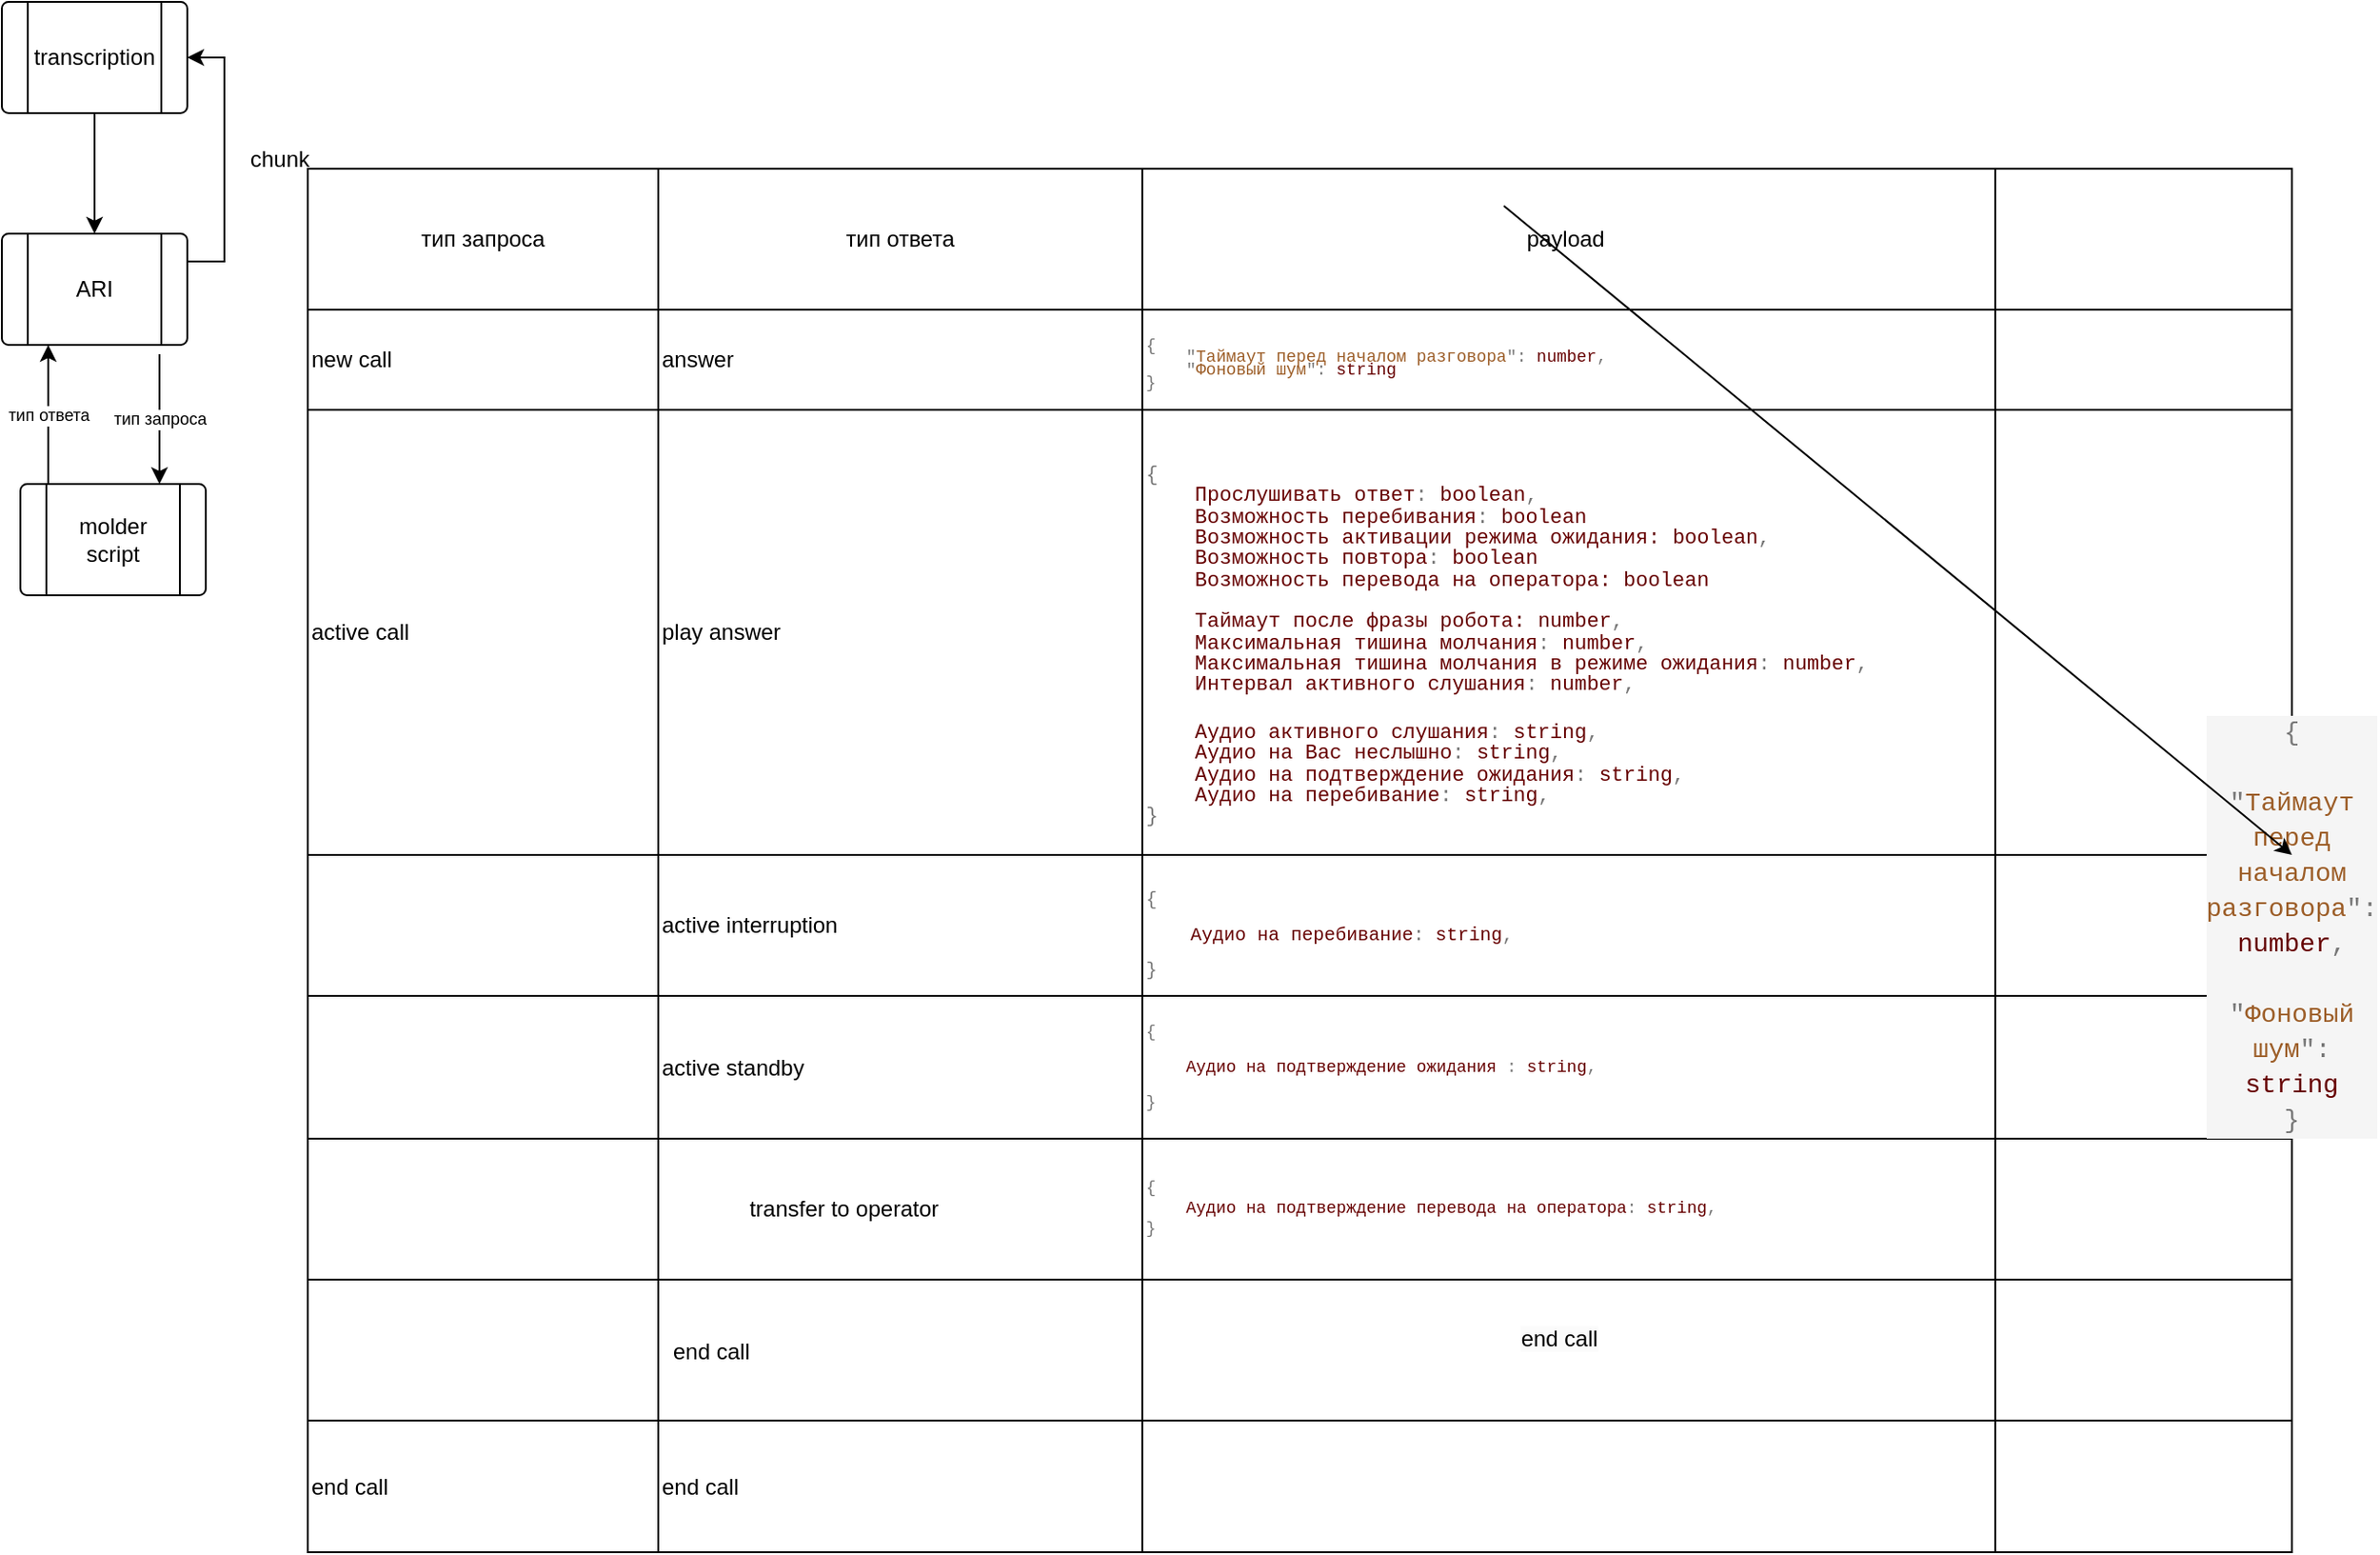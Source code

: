 <mxfile version="20.8.3" type="github">
  <diagram id="R2lEEEUBdFMjLlhIrx00" name="Page-1">
    <mxGraphModel dx="1500" dy="860" grid="1" gridSize="10" guides="1" tooltips="1" connect="1" arrows="1" fold="1" page="1" pageScale="1" pageWidth="850" pageHeight="1100" math="0" shadow="0" extFonts="Permanent Marker^https://fonts.googleapis.com/css?family=Permanent+Marker">
      <root>
        <object label="" id="0">
          <mxCell />
        </object>
        <mxCell id="1" parent="0" />
        <mxCell id="zZJDBr4B8ybU85FiS5dK-38" value="" style="group" vertex="1" connectable="0" parent="1">
          <mxGeometry x="50" y="320" width="100" height="60" as="geometry" />
        </mxCell>
        <mxCell id="zZJDBr4B8ybU85FiS5dK-36" value="" style="verticalLabelPosition=bottom;verticalAlign=top;html=1;shape=process;whiteSpace=wrap;rounded=1;size=0.14;arcSize=6;" vertex="1" parent="zZJDBr4B8ybU85FiS5dK-38">
          <mxGeometry width="100" height="60" as="geometry" />
        </mxCell>
        <mxCell id="zZJDBr4B8ybU85FiS5dK-37" value="molder&lt;br&gt;script" style="text;html=1;strokeColor=none;fillColor=none;align=center;verticalAlign=middle;whiteSpace=wrap;rounded=0;" vertex="1" parent="zZJDBr4B8ybU85FiS5dK-38">
          <mxGeometry x="20" y="15" width="60" height="30" as="geometry" />
        </mxCell>
        <mxCell id="zZJDBr4B8ybU85FiS5dK-39" value="" style="group" vertex="1" connectable="0" parent="1">
          <mxGeometry x="40" y="170" width="100" height="60" as="geometry" />
        </mxCell>
        <mxCell id="zZJDBr4B8ybU85FiS5dK-34" value="" style="verticalLabelPosition=bottom;verticalAlign=top;html=1;shape=process;whiteSpace=wrap;rounded=1;size=0.14;arcSize=6;" vertex="1" parent="zZJDBr4B8ybU85FiS5dK-39">
          <mxGeometry y="15" width="100" height="60" as="geometry" />
        </mxCell>
        <mxCell id="zZJDBr4B8ybU85FiS5dK-35" value="ARI" style="text;html=1;strokeColor=none;fillColor=none;align=center;verticalAlign=middle;whiteSpace=wrap;rounded=0;" vertex="1" parent="zZJDBr4B8ybU85FiS5dK-39">
          <mxGeometry x="20" y="30" width="60" height="30" as="geometry" />
        </mxCell>
        <mxCell id="zZJDBr4B8ybU85FiS5dK-40" value="" style="group" vertex="1" connectable="0" parent="1">
          <mxGeometry x="40" y="60" width="100" height="60" as="geometry" />
        </mxCell>
        <mxCell id="zZJDBr4B8ybU85FiS5dK-32" value="" style="verticalLabelPosition=bottom;verticalAlign=top;html=1;shape=process;whiteSpace=wrap;rounded=1;size=0.14;arcSize=6;" vertex="1" parent="zZJDBr4B8ybU85FiS5dK-40">
          <mxGeometry width="100" height="60" as="geometry" />
        </mxCell>
        <mxCell id="zZJDBr4B8ybU85FiS5dK-33" value="transcription" style="text;html=1;strokeColor=none;fillColor=none;align=center;verticalAlign=middle;whiteSpace=wrap;rounded=0;" vertex="1" parent="zZJDBr4B8ybU85FiS5dK-40">
          <mxGeometry x="20" y="15" width="60" height="30" as="geometry" />
        </mxCell>
        <mxCell id="zZJDBr4B8ybU85FiS5dK-45" value="" style="edgeStyle=orthogonalEdgeStyle;rounded=0;orthogonalLoop=1;jettySize=auto;html=1;entryX=1;entryY=0.5;entryDx=0;entryDy=0;" edge="1" parent="1" source="zZJDBr4B8ybU85FiS5dK-34" target="zZJDBr4B8ybU85FiS5dK-32">
          <mxGeometry relative="1" as="geometry">
            <Array as="points">
              <mxPoint x="160" y="200" />
              <mxPoint x="160" y="90" />
            </Array>
          </mxGeometry>
        </mxCell>
        <mxCell id="zZJDBr4B8ybU85FiS5dK-46" value="chunk" style="text;html=1;strokeColor=none;fillColor=none;align=center;verticalAlign=middle;whiteSpace=wrap;rounded=0;" vertex="1" parent="1">
          <mxGeometry x="160" y="130" width="60" height="30" as="geometry" />
        </mxCell>
        <mxCell id="zZJDBr4B8ybU85FiS5dK-48" style="edgeStyle=orthogonalEdgeStyle;rounded=0;orthogonalLoop=1;jettySize=auto;html=1;exitX=0.5;exitY=1;exitDx=0;exitDy=0;entryX=0.5;entryY=0;entryDx=0;entryDy=0;" edge="1" parent="1" source="zZJDBr4B8ybU85FiS5dK-32" target="zZJDBr4B8ybU85FiS5dK-34">
          <mxGeometry relative="1" as="geometry" />
        </mxCell>
        <mxCell id="zZJDBr4B8ybU85FiS5dK-64" value="" style="shape=table;startSize=0;container=1;collapsible=0;childLayout=tableLayout;" vertex="1" parent="1">
          <mxGeometry x="205" y="150" width="1070" height="746" as="geometry" />
        </mxCell>
        <mxCell id="zZJDBr4B8ybU85FiS5dK-65" value="" style="shape=tableRow;horizontal=0;startSize=0;swimlaneHead=0;swimlaneBody=0;top=0;left=0;bottom=0;right=0;collapsible=0;dropTarget=0;fillColor=none;points=[[0,0.5],[1,0.5]];portConstraint=eastwest;" vertex="1" parent="zZJDBr4B8ybU85FiS5dK-64">
          <mxGeometry width="1070" height="76" as="geometry" />
        </mxCell>
        <mxCell id="zZJDBr4B8ybU85FiS5dK-66" value="тип запроса" style="shape=partialRectangle;html=1;whiteSpace=wrap;connectable=0;overflow=hidden;fillColor=none;top=0;left=0;bottom=0;right=0;pointerEvents=1;" vertex="1" parent="zZJDBr4B8ybU85FiS5dK-65">
          <mxGeometry width="189" height="76" as="geometry">
            <mxRectangle width="189" height="76" as="alternateBounds" />
          </mxGeometry>
        </mxCell>
        <mxCell id="zZJDBr4B8ybU85FiS5dK-67" value="тип ответа" style="shape=partialRectangle;html=1;whiteSpace=wrap;connectable=0;overflow=hidden;fillColor=none;top=0;left=0;bottom=0;right=0;pointerEvents=1;" vertex="1" parent="zZJDBr4B8ybU85FiS5dK-65">
          <mxGeometry x="189" width="261" height="76" as="geometry">
            <mxRectangle width="261" height="76" as="alternateBounds" />
          </mxGeometry>
        </mxCell>
        <mxCell id="zZJDBr4B8ybU85FiS5dK-68" value="payload&amp;nbsp;" style="shape=partialRectangle;html=1;whiteSpace=wrap;connectable=0;overflow=hidden;fillColor=none;top=0;left=0;bottom=0;right=0;pointerEvents=1;" vertex="1" parent="zZJDBr4B8ybU85FiS5dK-65">
          <mxGeometry x="450" width="460" height="76" as="geometry">
            <mxRectangle width="460" height="76" as="alternateBounds" />
          </mxGeometry>
        </mxCell>
        <mxCell id="zZJDBr4B8ybU85FiS5dK-69" value="" style="shape=partialRectangle;html=1;whiteSpace=wrap;connectable=0;overflow=hidden;fillColor=none;top=0;left=0;bottom=0;right=0;pointerEvents=1;" vertex="1" parent="zZJDBr4B8ybU85FiS5dK-65">
          <mxGeometry x="910" width="160" height="76" as="geometry">
            <mxRectangle width="160" height="76" as="alternateBounds" />
          </mxGeometry>
        </mxCell>
        <mxCell id="zZJDBr4B8ybU85FiS5dK-70" value="" style="shape=tableRow;horizontal=0;startSize=0;swimlaneHead=0;swimlaneBody=0;top=0;left=0;bottom=0;right=0;collapsible=0;dropTarget=0;fillColor=none;points=[[0,0.5],[1,0.5]];portConstraint=eastwest;" vertex="1" parent="zZJDBr4B8ybU85FiS5dK-64">
          <mxGeometry y="76" width="1070" height="54" as="geometry" />
        </mxCell>
        <mxCell id="zZJDBr4B8ybU85FiS5dK-71" value="new call" style="shape=partialRectangle;html=1;whiteSpace=wrap;connectable=0;overflow=hidden;fillColor=none;top=0;left=0;bottom=0;right=0;pointerEvents=1;align=left;" vertex="1" parent="zZJDBr4B8ybU85FiS5dK-70">
          <mxGeometry width="189" height="54" as="geometry">
            <mxRectangle width="189" height="54" as="alternateBounds" />
          </mxGeometry>
        </mxCell>
        <mxCell id="zZJDBr4B8ybU85FiS5dK-72" value="answer" style="shape=partialRectangle;html=1;whiteSpace=wrap;connectable=0;overflow=hidden;fillColor=none;top=0;left=0;bottom=0;right=0;pointerEvents=1;align=left;" vertex="1" parent="zZJDBr4B8ybU85FiS5dK-70">
          <mxGeometry x="189" width="261" height="54" as="geometry">
            <mxRectangle width="261" height="54" as="alternateBounds" />
          </mxGeometry>
        </mxCell>
        <mxCell id="zZJDBr4B8ybU85FiS5dK-73" value="&lt;font style=&quot;font-size: 9px;&quot;&gt;&lt;br&gt;&lt;/font&gt;&lt;div style=&quot;border-color: var(--border-color); color: rgb(51, 51, 51); font-family: Consolas, &amp;quot;Courier New&amp;quot;, monospace; font-style: normal; font-variant-ligatures: normal; font-variant-caps: normal; font-weight: 400; letter-spacing: normal; orphans: 2; text-indent: 0px; text-transform: none; widows: 2; word-spacing: 0px; -webkit-text-stroke-width: 0px; text-decoration-thickness: initial; text-decoration-style: initial; text-decoration-color: initial; line-height: 6.6px; font-size: 9px;&quot;&gt;&lt;span style=&quot;border-color: var(--border-color); color: rgb(119, 119, 119);&quot;&gt;&lt;font style=&quot;font-size: 9px;&quot;&gt;{&lt;/font&gt;&lt;/span&gt;&lt;/div&gt;&lt;div style=&quot;border-color: var(--border-color); color: rgb(51, 51, 51); font-family: Consolas, &amp;quot;Courier New&amp;quot;, monospace; font-style: normal; font-variant-ligatures: normal; font-variant-caps: normal; font-weight: 400; letter-spacing: normal; orphans: 2; text-indent: 0px; text-transform: none; widows: 2; word-spacing: 0px; -webkit-text-stroke-width: 0px; text-decoration-thickness: initial; text-decoration-style: initial; text-decoration-color: initial; line-height: 6.6px; font-size: 9px;&quot;&gt;&lt;font style=&quot;font-size: 9px;&quot;&gt;&amp;nbsp; &amp;nbsp;&lt;span&gt;&amp;nbsp;&lt;/span&gt;&lt;span style=&quot;border-color: var(--border-color); color: rgb(119, 119, 119);&quot;&gt;&quot;&lt;/span&gt;&lt;span style=&quot;border-color: var(--border-color); color: rgb(156, 93, 39);&quot;&gt;Таймаут перед началом разговора&lt;/span&gt;&lt;span style=&quot;border-color: var(--border-color); color: rgb(119, 119, 119);&quot;&gt;&quot;&lt;/span&gt;&lt;span style=&quot;border-color: var(--border-color); color: rgb(119, 119, 119);&quot;&gt;:&lt;/span&gt;&lt;span&gt;&amp;nbsp;&lt;/span&gt;&lt;span style=&quot;border-color: var(--border-color); color: rgb(102, 0, 0);&quot;&gt;number&lt;/span&gt;&lt;span style=&quot;border-color: var(--border-color); color: rgb(119, 119, 119);&quot;&gt;,&lt;/span&gt;&lt;/font&gt;&lt;/div&gt;&lt;div style=&quot;border-color: var(--border-color); color: rgb(51, 51, 51); font-family: Consolas, &amp;quot;Courier New&amp;quot;, monospace; font-style: normal; font-variant-ligatures: normal; font-variant-caps: normal; font-weight: 400; letter-spacing: normal; orphans: 2; text-indent: 0px; text-transform: none; widows: 2; word-spacing: 0px; -webkit-text-stroke-width: 0px; text-decoration-thickness: initial; text-decoration-style: initial; text-decoration-color: initial; line-height: 6.6px; font-size: 9px;&quot;&gt;&lt;font style=&quot;font-size: 9px;&quot;&gt;&amp;nbsp; &amp;nbsp;&lt;span&gt;&amp;nbsp;&lt;/span&gt;&lt;span style=&quot;border-color: var(--border-color); color: rgb(119, 119, 119);&quot;&gt;&quot;&lt;/span&gt;&lt;span style=&quot;border-color: var(--border-color); color: rgb(156, 93, 39);&quot;&gt;Фоновый шум&lt;/span&gt;&lt;span style=&quot;border-color: var(--border-color); color: rgb(119, 119, 119);&quot;&gt;&quot;&lt;/span&gt;&lt;span style=&quot;border-color: var(--border-color); color: rgb(119, 119, 119);&quot;&gt;:&lt;/span&gt;&lt;span&gt;&amp;nbsp;&lt;/span&gt;&lt;span style=&quot;border-color: var(--border-color); color: rgb(102, 0, 0);&quot;&gt;string&lt;/span&gt;&lt;/font&gt;&lt;/div&gt;&lt;div style=&quot;border-color: var(--border-color); color: rgb(51, 51, 51); font-family: Consolas, &amp;quot;Courier New&amp;quot;, monospace; font-style: normal; font-variant-ligatures: normal; font-variant-caps: normal; font-weight: 400; letter-spacing: normal; orphans: 2; text-indent: 0px; text-transform: none; widows: 2; word-spacing: 0px; -webkit-text-stroke-width: 0px; text-decoration-thickness: initial; text-decoration-style: initial; text-decoration-color: initial; line-height: 6.6px; font-size: 9px;&quot;&gt;&lt;span style=&quot;border-color: var(--border-color); color: rgb(119, 119, 119);&quot;&gt;&lt;font style=&quot;font-size: 9px;&quot;&gt;}&lt;/font&gt;&lt;/span&gt;&lt;/div&gt;&lt;br&gt;" style="shape=partialRectangle;html=1;whiteSpace=wrap;connectable=0;overflow=hidden;fillColor=none;top=0;left=0;bottom=0;right=0;pointerEvents=1;align=left;" vertex="1" parent="zZJDBr4B8ybU85FiS5dK-70">
          <mxGeometry x="450" width="460" height="54" as="geometry">
            <mxRectangle width="460" height="54" as="alternateBounds" />
          </mxGeometry>
        </mxCell>
        <mxCell id="zZJDBr4B8ybU85FiS5dK-74" value="" style="shape=partialRectangle;html=1;whiteSpace=wrap;connectable=0;overflow=hidden;fillColor=none;top=0;left=0;bottom=0;right=0;pointerEvents=1;" vertex="1" parent="zZJDBr4B8ybU85FiS5dK-70">
          <mxGeometry x="910" width="160" height="54" as="geometry">
            <mxRectangle width="160" height="54" as="alternateBounds" />
          </mxGeometry>
        </mxCell>
        <mxCell id="zZJDBr4B8ybU85FiS5dK-75" value="" style="shape=tableRow;horizontal=0;startSize=0;swimlaneHead=0;swimlaneBody=0;top=0;left=0;bottom=0;right=0;collapsible=0;dropTarget=0;fillColor=none;points=[[0,0.5],[1,0.5]];portConstraint=eastwest;" vertex="1" parent="zZJDBr4B8ybU85FiS5dK-64">
          <mxGeometry y="130" width="1070" height="240" as="geometry" />
        </mxCell>
        <mxCell id="zZJDBr4B8ybU85FiS5dK-76" value="active call" style="shape=partialRectangle;html=1;whiteSpace=wrap;connectable=0;overflow=hidden;fillColor=none;top=0;left=0;bottom=0;right=0;pointerEvents=1;align=left;" vertex="1" parent="zZJDBr4B8ybU85FiS5dK-75">
          <mxGeometry width="189" height="240" as="geometry">
            <mxRectangle width="189" height="240" as="alternateBounds" />
          </mxGeometry>
        </mxCell>
        <mxCell id="zZJDBr4B8ybU85FiS5dK-77" value="play answer" style="shape=partialRectangle;html=1;whiteSpace=wrap;connectable=0;overflow=hidden;fillColor=none;top=0;left=0;bottom=0;right=0;pointerEvents=1;align=left;" vertex="1" parent="zZJDBr4B8ybU85FiS5dK-75">
          <mxGeometry x="189" width="261" height="240" as="geometry">
            <mxRectangle width="261" height="240" as="alternateBounds" />
          </mxGeometry>
        </mxCell>
        <mxCell id="zZJDBr4B8ybU85FiS5dK-78" value="&lt;br&gt;&lt;div style=&quot;border-color: var(--border-color); color: rgb(51, 51, 51); font-family: Consolas, &amp;quot;Courier New&amp;quot;, monospace; font-size: 11px; font-style: normal; font-variant-ligatures: normal; font-variant-caps: normal; font-weight: 400; letter-spacing: normal; orphans: 2; text-indent: 0px; text-transform: none; widows: 2; word-spacing: 0px; -webkit-text-stroke-width: 0px; text-decoration-thickness: initial; text-decoration-style: initial; text-decoration-color: initial; line-height: 11.33px;&quot;&gt;&lt;span style=&quot;border-color: var(--border-color); color: rgb(119, 119, 119);&quot;&gt;{&lt;/span&gt;&lt;/div&gt;&lt;div style=&quot;border-color: var(--border-color); color: rgb(51, 51, 51); font-family: Consolas, &amp;quot;Courier New&amp;quot;, monospace; font-size: 11px; font-style: normal; font-variant-ligatures: normal; font-variant-caps: normal; font-weight: 400; letter-spacing: normal; orphans: 2; text-indent: 0px; text-transform: none; widows: 2; word-spacing: 0px; -webkit-text-stroke-width: 0px; text-decoration-thickness: initial; text-decoration-style: initial; text-decoration-color: initial; line-height: 11.33px;&quot;&gt;&amp;nbsp; &amp;nbsp;&lt;span&gt;&amp;nbsp;&lt;/span&gt;&lt;span style=&quot;border-color: var(--border-color); color: rgb(102, 0, 0);&quot;&gt;Прослушивать&lt;/span&gt;&lt;span&gt;&amp;nbsp;&lt;/span&gt;&lt;span style=&quot;border-color: var(--border-color); color: rgb(102, 0, 0);&quot;&gt;ответ&lt;/span&gt;&lt;span style=&quot;border-color: var(--border-color); color: rgb(119, 119, 119);&quot;&gt;:&lt;/span&gt;&lt;span&gt;&amp;nbsp;&lt;/span&gt;&lt;span style=&quot;border-color: var(--border-color); color: rgb(102, 0, 0);&quot;&gt;boolean&lt;/span&gt;&lt;span style=&quot;border-color: var(--border-color); color: rgb(119, 119, 119);&quot;&gt;,&lt;/span&gt;&lt;/div&gt;&lt;div style=&quot;border-color: var(--border-color); color: rgb(51, 51, 51); font-family: Consolas, &amp;quot;Courier New&amp;quot;, monospace; font-size: 11px; font-style: normal; font-variant-ligatures: normal; font-variant-caps: normal; font-weight: 400; letter-spacing: normal; orphans: 2; text-indent: 0px; text-transform: none; widows: 2; word-spacing: 0px; -webkit-text-stroke-width: 0px; text-decoration-thickness: initial; text-decoration-style: initial; text-decoration-color: initial; line-height: 11.33px;&quot;&gt;&amp;nbsp; &amp;nbsp;&lt;span&gt;&amp;nbsp;&lt;/span&gt;&lt;span style=&quot;border-color: var(--border-color); color: rgb(102, 0, 0);&quot;&gt;Возможность&lt;/span&gt;&lt;span&gt;&amp;nbsp;&lt;/span&gt;&lt;span style=&quot;border-color: var(--border-color); color: rgb(102, 0, 0);&quot;&gt;перебивания&lt;/span&gt;&lt;span style=&quot;border-color: var(--border-color); color: rgb(119, 119, 119);&quot;&gt;:&lt;/span&gt;&lt;span&gt;&amp;nbsp;&lt;/span&gt;&lt;span style=&quot;border-color: var(--border-color); color: rgb(102, 0, 0);&quot;&gt;boolean&lt;/span&gt;&lt;/div&gt;&lt;div style=&quot;border-color: var(--border-color); color: rgb(51, 51, 51); font-family: Consolas, &amp;quot;Courier New&amp;quot;, monospace; font-size: 11px; font-style: normal; font-variant-ligatures: normal; font-variant-caps: normal; font-weight: 400; letter-spacing: normal; orphans: 2; text-indent: 0px; text-transform: none; widows: 2; word-spacing: 0px; -webkit-text-stroke-width: 0px; text-decoration-thickness: initial; text-decoration-style: initial; text-decoration-color: initial; line-height: 11.33px;&quot;&gt;&amp;nbsp; &amp;nbsp;&lt;span&gt;&amp;nbsp;&lt;/span&gt;&lt;span style=&quot;border-color: var(--border-color); color: rgb(102, 0, 0);&quot;&gt;Возможность&lt;/span&gt;&lt;span&gt;&amp;nbsp;&lt;/span&gt;&lt;span style=&quot;border-color: var(--border-color); color: rgb(102, 0, 0);&quot;&gt;активации&lt;/span&gt;&lt;span&gt;&amp;nbsp;&lt;/span&gt;&lt;span style=&quot;border-color: var(--border-color); color: rgb(102, 0, 0);&quot;&gt;режима&lt;/span&gt;&lt;span&gt;&amp;nbsp;&lt;/span&gt;&lt;span style=&quot;border-color: var(--border-color); color: rgb(102, 0, 0);&quot;&gt;ожидания:&lt;/span&gt;&lt;span&gt;&amp;nbsp;&lt;/span&gt;&lt;span style=&quot;border-color: var(--border-color); color: rgb(102, 0, 0);&quot;&gt;boolean&lt;/span&gt;&lt;span style=&quot;border-color: var(--border-color); color: rgb(119, 119, 119);&quot;&gt;,&lt;/span&gt;&lt;/div&gt;&lt;div style=&quot;border-color: var(--border-color); color: rgb(51, 51, 51); font-family: Consolas, &amp;quot;Courier New&amp;quot;, monospace; font-size: 11px; font-style: normal; font-variant-ligatures: normal; font-variant-caps: normal; font-weight: 400; letter-spacing: normal; orphans: 2; text-indent: 0px; text-transform: none; widows: 2; word-spacing: 0px; -webkit-text-stroke-width: 0px; text-decoration-thickness: initial; text-decoration-style: initial; text-decoration-color: initial; line-height: 11.33px;&quot;&gt;&amp;nbsp; &amp;nbsp;&lt;span&gt;&amp;nbsp;&lt;/span&gt;&lt;span style=&quot;border-color: var(--border-color); color: rgb(102, 0, 0);&quot;&gt;Возможность&lt;/span&gt;&lt;span&gt;&amp;nbsp;&lt;/span&gt;&lt;span style=&quot;border-color: var(--border-color); color: rgb(102, 0, 0);&quot;&gt;повтора&lt;/span&gt;&lt;span style=&quot;border-color: var(--border-color); color: rgb(119, 119, 119);&quot;&gt;:&lt;/span&gt;&lt;span&gt;&amp;nbsp;&lt;/span&gt;&lt;span style=&quot;border-color: var(--border-color); color: rgb(102, 0, 0);&quot;&gt;boolean&lt;/span&gt;&lt;/div&gt;&lt;div style=&quot;border-color: var(--border-color); color: rgb(51, 51, 51); font-family: Consolas, &amp;quot;Courier New&amp;quot;, monospace; font-size: 11px; font-style: normal; font-variant-ligatures: normal; font-variant-caps: normal; font-weight: 400; letter-spacing: normal; orphans: 2; text-indent: 0px; text-transform: none; widows: 2; word-spacing: 0px; -webkit-text-stroke-width: 0px; text-decoration-thickness: initial; text-decoration-style: initial; text-decoration-color: initial; line-height: 11.33px;&quot;&gt;&amp;nbsp; &amp;nbsp;&lt;span&gt;&amp;nbsp;&lt;/span&gt;&lt;span style=&quot;border-color: var(--border-color); color: rgb(102, 0, 0);&quot;&gt;Возможность&lt;/span&gt;&lt;span&gt;&amp;nbsp;&lt;/span&gt;&lt;span style=&quot;border-color: var(--border-color); color: rgb(102, 0, 0);&quot;&gt;перевода&lt;/span&gt;&lt;span&gt;&amp;nbsp;&lt;/span&gt;&lt;span style=&quot;border-color: var(--border-color); color: rgb(102, 0, 0);&quot;&gt;на&lt;/span&gt;&lt;span&gt;&amp;nbsp;&lt;/span&gt;&lt;span style=&quot;border-color: var(--border-color); color: rgb(102, 0, 0);&quot;&gt;оператора&lt;/span&gt;&lt;span style=&quot;border-color: var(--border-color); color: rgb(102, 0, 0);&quot;&gt;: boolean&lt;/span&gt;&lt;/div&gt;&lt;div style=&quot;border-color: var(--border-color); color: rgb(51, 51, 51); font-family: Consolas, &amp;quot;Courier New&amp;quot;, monospace; font-size: 11px; font-style: normal; font-variant-ligatures: normal; font-variant-caps: normal; font-weight: 400; letter-spacing: normal; orphans: 2; text-indent: 0px; text-transform: none; widows: 2; word-spacing: 0px; -webkit-text-stroke-width: 0px; text-decoration-thickness: initial; text-decoration-style: initial; text-decoration-color: initial; line-height: 11.33px;&quot;&gt;&amp;nbsp; &amp;nbsp;&lt;/div&gt;&lt;div style=&quot;border-color: var(--border-color); color: rgb(51, 51, 51); font-family: Consolas, &amp;quot;Courier New&amp;quot;, monospace; font-size: 11px; font-style: normal; font-variant-ligatures: normal; font-variant-caps: normal; font-weight: 400; letter-spacing: normal; orphans: 2; text-indent: 0px; text-transform: none; widows: 2; word-spacing: 0px; -webkit-text-stroke-width: 0px; text-decoration-thickness: initial; text-decoration-style: initial; text-decoration-color: initial; line-height: 11.33px;&quot;&gt;&amp;nbsp; &amp;nbsp;&lt;span&gt;&amp;nbsp;&lt;/span&gt;&lt;span style=&quot;border-color: var(--border-color); color: rgb(102, 0, 0);&quot;&gt;Таймаут&lt;/span&gt;&lt;span&gt;&amp;nbsp;&lt;/span&gt;&lt;span style=&quot;border-color: var(--border-color); color: rgb(102, 0, 0);&quot;&gt;после&lt;/span&gt;&lt;span&gt;&amp;nbsp;&lt;/span&gt;&lt;span style=&quot;border-color: var(--border-color); color: rgb(102, 0, 0);&quot;&gt;фразы&lt;/span&gt;&lt;span&gt;&amp;nbsp;&lt;/span&gt;&lt;span style=&quot;border-color: var(--border-color); color: rgb(102, 0, 0);&quot;&gt;робота:&lt;/span&gt;&lt;span&gt;&amp;nbsp;&lt;/span&gt;&lt;span style=&quot;border-color: var(--border-color); color: rgb(102, 0, 0);&quot;&gt;number&lt;/span&gt;&lt;span style=&quot;border-color: var(--border-color); color: rgb(119, 119, 119);&quot;&gt;,&lt;/span&gt;&lt;/div&gt;&lt;div style=&quot;border-color: var(--border-color); color: rgb(51, 51, 51); font-family: Consolas, &amp;quot;Courier New&amp;quot;, monospace; font-size: 11px; font-style: normal; font-variant-ligatures: normal; font-variant-caps: normal; font-weight: 400; letter-spacing: normal; orphans: 2; text-indent: 0px; text-transform: none; widows: 2; word-spacing: 0px; -webkit-text-stroke-width: 0px; text-decoration-thickness: initial; text-decoration-style: initial; text-decoration-color: initial; line-height: 11.33px;&quot;&gt;&amp;nbsp; &amp;nbsp;&lt;span&gt;&amp;nbsp;&lt;/span&gt;&lt;span style=&quot;border-color: var(--border-color); color: rgb(102, 0, 0);&quot;&gt;Максимальная&lt;/span&gt;&lt;span&gt;&amp;nbsp;&lt;/span&gt;&lt;span style=&quot;border-color: var(--border-color); color: rgb(102, 0, 0);&quot;&gt;тишина&lt;/span&gt;&lt;span&gt;&amp;nbsp;&lt;/span&gt;&lt;span style=&quot;border-color: var(--border-color); color: rgb(102, 0, 0);&quot;&gt;молчания&lt;/span&gt;&lt;span style=&quot;border-color: var(--border-color); color: rgb(119, 119, 119);&quot;&gt;:&lt;/span&gt;&lt;span&gt;&amp;nbsp;&lt;/span&gt;&lt;span style=&quot;border-color: var(--border-color); color: rgb(102, 0, 0);&quot;&gt;number&lt;/span&gt;&lt;span style=&quot;border-color: var(--border-color); color: rgb(119, 119, 119);&quot;&gt;,&lt;/span&gt;&lt;/div&gt;&lt;div style=&quot;border-color: var(--border-color); color: rgb(51, 51, 51); font-family: Consolas, &amp;quot;Courier New&amp;quot;, monospace; font-size: 11px; font-style: normal; font-variant-ligatures: normal; font-variant-caps: normal; font-weight: 400; letter-spacing: normal; orphans: 2; text-indent: 0px; text-transform: none; widows: 2; word-spacing: 0px; -webkit-text-stroke-width: 0px; text-decoration-thickness: initial; text-decoration-style: initial; text-decoration-color: initial; line-height: 11.33px;&quot;&gt;&amp;nbsp; &amp;nbsp;&lt;span&gt;&amp;nbsp;&lt;/span&gt;&lt;span style=&quot;border-color: var(--border-color); color: rgb(102, 0, 0);&quot;&gt;Максимальная&lt;/span&gt;&lt;span&gt;&amp;nbsp;&lt;/span&gt;&lt;span style=&quot;border-color: var(--border-color); color: rgb(102, 0, 0);&quot;&gt;тишина&lt;/span&gt;&lt;span&gt;&amp;nbsp;&lt;/span&gt;&lt;span style=&quot;border-color: var(--border-color); color: rgb(102, 0, 0);&quot;&gt;молчания&lt;/span&gt;&lt;span&gt;&amp;nbsp;&lt;/span&gt;&lt;span style=&quot;border-color: var(--border-color); color: rgb(102, 0, 0);&quot;&gt;в&lt;/span&gt;&lt;span&gt;&amp;nbsp;&lt;/span&gt;&lt;span style=&quot;border-color: var(--border-color); color: rgb(102, 0, 0);&quot;&gt;режиме&lt;/span&gt;&lt;span&gt;&amp;nbsp;&lt;/span&gt;&lt;span style=&quot;border-color: var(--border-color); color: rgb(102, 0, 0);&quot;&gt;ожидания&lt;/span&gt;&lt;span style=&quot;border-color: var(--border-color); color: rgb(119, 119, 119);&quot;&gt;:&lt;/span&gt;&lt;span&gt;&amp;nbsp;&lt;/span&gt;&lt;span style=&quot;border-color: var(--border-color); color: rgb(102, 0, 0);&quot;&gt;number&lt;/span&gt;&lt;span style=&quot;border-color: var(--border-color); color: rgb(119, 119, 119);&quot;&gt;,&lt;/span&gt;&lt;/div&gt;&lt;div style=&quot;border-color: var(--border-color); font-family: Consolas, &amp;quot;Courier New&amp;quot;, monospace; font-size: 11px; font-style: normal; font-variant-ligatures: normal; font-variant-caps: normal; font-weight: 400; letter-spacing: normal; orphans: 2; text-indent: 0px; text-transform: none; widows: 2; word-spacing: 0px; -webkit-text-stroke-width: 0px; text-decoration-thickness: initial; text-decoration-style: initial; text-decoration-color: initial; line-height: 11.33px;&quot;&gt;&lt;font color=&quot;#333333&quot;&gt;&amp;nbsp; &amp;nbsp;&lt;/font&gt;&lt;span style=&quot;color: rgb(51, 51, 51);&quot;&gt;&amp;nbsp;&lt;/span&gt;&lt;span style=&quot;color: rgb(102, 0, 0); border-color: var(--border-color);&quot;&gt;Интервал&lt;/span&gt;&lt;span style=&quot;color: rgb(51, 51, 51);&quot;&gt;&amp;nbsp;&lt;/span&gt;&lt;span style=&quot;color: rgb(102, 0, 0); border-color: var(--border-color);&quot;&gt;активного&lt;/span&gt;&lt;span style=&quot;color: rgb(51, 51, 51);&quot;&gt;&amp;nbsp;&lt;/span&gt;&lt;span style=&quot;color: rgb(102, 0, 0); border-color: var(--border-color);&quot;&gt;слушания&lt;/span&gt;&lt;span style=&quot;color: rgb(119, 119, 119); border-color: var(--border-color);&quot;&gt;:&lt;/span&gt;&lt;span style=&quot;border-color: var(--border-color);&quot;&gt;&lt;font color=&quot;#333333&quot;&gt;&amp;nbsp;&lt;/font&gt;&lt;/span&gt;&lt;span style=&quot;color: rgb(102, 0, 0); border-color: var(--border-color);&quot;&gt;number&lt;/span&gt;&lt;span style=&quot;color: rgb(119, 119, 119); border-color: var(--border-color);&quot;&gt;,&lt;/span&gt;&lt;/div&gt;&lt;br style=&quot;border-color: var(--border-color); color: rgb(51, 51, 51); font-family: Consolas, &amp;quot;Courier New&amp;quot;, monospace; font-size: 11px; font-style: normal; font-variant-ligatures: normal; font-variant-caps: normal; font-weight: 400; letter-spacing: normal; orphans: 2; text-indent: 0px; text-transform: none; widows: 2; word-spacing: 0px; -webkit-text-stroke-width: 0px; text-decoration-thickness: initial; text-decoration-style: initial; text-decoration-color: initial;&quot;&gt;&lt;div style=&quot;border-color: var(--border-color); color: rgb(51, 51, 51); font-family: Consolas, &amp;quot;Courier New&amp;quot;, monospace; font-size: 11px; font-style: normal; font-variant-ligatures: normal; font-variant-caps: normal; font-weight: 400; letter-spacing: normal; orphans: 2; text-indent: 0px; text-transform: none; widows: 2; word-spacing: 0px; -webkit-text-stroke-width: 0px; text-decoration-thickness: initial; text-decoration-style: initial; text-decoration-color: initial; line-height: 11.33px;&quot;&gt;&amp;nbsp; &amp;nbsp;&lt;span&gt;&amp;nbsp;&lt;/span&gt;&lt;span style=&quot;border-color: var(--border-color); color: rgb(102, 0, 0);&quot;&gt;Аудио&lt;/span&gt;&lt;span&gt;&amp;nbsp;&lt;/span&gt;&lt;span style=&quot;border-color: var(--border-color); color: rgb(102, 0, 0);&quot;&gt;активного&lt;/span&gt;&lt;span&gt;&amp;nbsp;&lt;/span&gt;&lt;span style=&quot;border-color: var(--border-color); color: rgb(102, 0, 0);&quot;&gt;слушания&lt;/span&gt;&lt;span style=&quot;border-color: var(--border-color); color: rgb(119, 119, 119);&quot;&gt;:&lt;/span&gt;&lt;span&gt;&amp;nbsp;&lt;/span&gt;&lt;span style=&quot;border-color: var(--border-color); color: rgb(102, 0, 0);&quot;&gt;string&lt;/span&gt;&lt;span style=&quot;border-color: var(--border-color); color: rgb(119, 119, 119);&quot;&gt;,&lt;/span&gt;&lt;/div&gt;&lt;div style=&quot;border-color: var(--border-color); color: rgb(51, 51, 51); font-family: Consolas, &amp;quot;Courier New&amp;quot;, monospace; font-size: 11px; font-style: normal; font-variant-ligatures: normal; font-variant-caps: normal; font-weight: 400; letter-spacing: normal; orphans: 2; text-indent: 0px; text-transform: none; widows: 2; word-spacing: 0px; -webkit-text-stroke-width: 0px; text-decoration-thickness: initial; text-decoration-style: initial; text-decoration-color: initial; line-height: 11.33px;&quot;&gt;&amp;nbsp; &amp;nbsp;&lt;span&gt;&amp;nbsp;&lt;/span&gt;&lt;span style=&quot;border-color: var(--border-color); color: rgb(102, 0, 0);&quot;&gt;Аудио&lt;/span&gt;&lt;span&gt;&amp;nbsp;&lt;/span&gt;&lt;span style=&quot;border-color: var(--border-color); color: rgb(102, 0, 0);&quot;&gt;на&lt;/span&gt;&lt;span&gt;&amp;nbsp;&lt;/span&gt;&lt;span style=&quot;border-color: var(--border-color); color: rgb(102, 0, 0);&quot;&gt;Вас&lt;/span&gt;&lt;span&gt;&amp;nbsp;&lt;/span&gt;&lt;span style=&quot;border-color: var(--border-color); color: rgb(102, 0, 0);&quot;&gt;неслышно&lt;/span&gt;&lt;span style=&quot;border-color: var(--border-color); color: rgb(119, 119, 119);&quot;&gt;:&lt;/span&gt;&lt;span&gt;&amp;nbsp;&lt;/span&gt;&lt;span style=&quot;border-color: var(--border-color); color: rgb(102, 0, 0);&quot;&gt;string&lt;/span&gt;&lt;span style=&quot;border-color: var(--border-color); color: rgb(119, 119, 119);&quot;&gt;,&lt;/span&gt;&lt;/div&gt;&lt;div style=&quot;border-color: var(--border-color); color: rgb(51, 51, 51); font-family: Consolas, &amp;quot;Courier New&amp;quot;, monospace; font-size: 11px; font-style: normal; font-variant-ligatures: normal; font-variant-caps: normal; font-weight: 400; letter-spacing: normal; orphans: 2; text-indent: 0px; text-transform: none; widows: 2; word-spacing: 0px; -webkit-text-stroke-width: 0px; text-decoration-thickness: initial; text-decoration-style: initial; text-decoration-color: initial; line-height: 11.33px;&quot;&gt;&amp;nbsp; &amp;nbsp;&lt;span&gt;&amp;nbsp;&lt;/span&gt;&lt;span style=&quot;border-color: var(--border-color); color: rgb(102, 0, 0);&quot;&gt;Аудио&lt;/span&gt;&lt;span&gt;&amp;nbsp;&lt;/span&gt;&lt;span style=&quot;border-color: var(--border-color); color: rgb(102, 0, 0);&quot;&gt;на&lt;/span&gt;&lt;span&gt;&amp;nbsp;&lt;/span&gt;&lt;span style=&quot;border-color: var(--border-color); color: rgb(102, 0, 0);&quot;&gt;подтверждение&lt;/span&gt;&lt;span&gt;&amp;nbsp;&lt;/span&gt;&lt;span style=&quot;border-color: var(--border-color); color: rgb(102, 0, 0);&quot;&gt;ожидания&lt;/span&gt;&lt;span style=&quot;border-color: var(--border-color); color: rgb(119, 119, 119);&quot;&gt;:&lt;/span&gt;&lt;span&gt;&amp;nbsp;&lt;/span&gt;&lt;span style=&quot;border-color: var(--border-color); color: rgb(102, 0, 0);&quot;&gt;string&lt;/span&gt;&lt;span style=&quot;border-color: var(--border-color); color: rgb(119, 119, 119);&quot;&gt;,&lt;/span&gt;&lt;/div&gt;&lt;div style=&quot;border-color: var(--border-color); color: rgb(51, 51, 51); font-family: Consolas, &amp;quot;Courier New&amp;quot;, monospace; font-size: 11px; font-style: normal; font-variant-ligatures: normal; font-variant-caps: normal; font-weight: 400; letter-spacing: normal; orphans: 2; text-indent: 0px; text-transform: none; widows: 2; word-spacing: 0px; -webkit-text-stroke-width: 0px; text-decoration-thickness: initial; text-decoration-style: initial; text-decoration-color: initial; line-height: 11.33px;&quot;&gt;&amp;nbsp; &amp;nbsp;&lt;span&gt;&amp;nbsp;&lt;/span&gt;&lt;span style=&quot;border-color: var(--border-color); color: rgb(102, 0, 0);&quot;&gt;Аудио&lt;/span&gt;&lt;span&gt;&amp;nbsp;&lt;/span&gt;&lt;span style=&quot;border-color: var(--border-color); color: rgb(102, 0, 0);&quot;&gt;на&lt;/span&gt;&lt;span&gt;&amp;nbsp;&lt;/span&gt;&lt;span style=&quot;border-color: var(--border-color); color: rgb(102, 0, 0);&quot;&gt;перебивание&lt;/span&gt;&lt;span style=&quot;border-color: var(--border-color); color: rgb(119, 119, 119);&quot;&gt;:&lt;/span&gt;&lt;span&gt;&amp;nbsp;&lt;/span&gt;&lt;span style=&quot;border-color: var(--border-color); color: rgb(102, 0, 0);&quot;&gt;string&lt;/span&gt;&lt;span style=&quot;border-color: var(--border-color); color: rgb(119, 119, 119);&quot;&gt;,&lt;/span&gt;&lt;/div&gt;&lt;div style=&quot;border-color: var(--border-color); color: rgb(51, 51, 51); font-family: Consolas, &amp;quot;Courier New&amp;quot;, monospace; font-size: 11px; font-style: normal; font-variant-ligatures: normal; font-variant-caps: normal; font-weight: 400; letter-spacing: normal; orphans: 2; text-indent: 0px; text-transform: none; widows: 2; word-spacing: 0px; -webkit-text-stroke-width: 0px; text-decoration-thickness: initial; text-decoration-style: initial; text-decoration-color: initial; line-height: 11.33px;&quot;&gt;&lt;span style=&quot;border-color: var(--border-color); color: rgb(119, 119, 119);&quot;&gt;}&lt;/span&gt;&lt;/div&gt;" style="shape=partialRectangle;html=1;whiteSpace=wrap;connectable=0;overflow=hidden;fillColor=none;top=0;left=0;bottom=0;right=0;pointerEvents=1;align=left;" vertex="1" parent="zZJDBr4B8ybU85FiS5dK-75">
          <mxGeometry x="450" width="460" height="240" as="geometry">
            <mxRectangle width="460" height="240" as="alternateBounds" />
          </mxGeometry>
        </mxCell>
        <mxCell id="zZJDBr4B8ybU85FiS5dK-79" value="" style="shape=partialRectangle;html=1;whiteSpace=wrap;connectable=0;overflow=hidden;fillColor=none;top=0;left=0;bottom=0;right=0;pointerEvents=1;" vertex="1" parent="zZJDBr4B8ybU85FiS5dK-75">
          <mxGeometry x="910" width="160" height="240" as="geometry">
            <mxRectangle width="160" height="240" as="alternateBounds" />
          </mxGeometry>
        </mxCell>
        <mxCell id="zZJDBr4B8ybU85FiS5dK-80" value="" style="shape=tableRow;horizontal=0;startSize=0;swimlaneHead=0;swimlaneBody=0;top=0;left=0;bottom=0;right=0;collapsible=0;dropTarget=0;fillColor=none;points=[[0,0.5],[1,0.5]];portConstraint=eastwest;" vertex="1" parent="zZJDBr4B8ybU85FiS5dK-64">
          <mxGeometry y="370" width="1070" height="76" as="geometry" />
        </mxCell>
        <mxCell id="zZJDBr4B8ybU85FiS5dK-81" value="" style="shape=partialRectangle;html=1;whiteSpace=wrap;connectable=0;overflow=hidden;fillColor=none;top=0;left=0;bottom=0;right=0;pointerEvents=1;align=left;" vertex="1" parent="zZJDBr4B8ybU85FiS5dK-80">
          <mxGeometry width="189" height="76" as="geometry">
            <mxRectangle width="189" height="76" as="alternateBounds" />
          </mxGeometry>
        </mxCell>
        <mxCell id="zZJDBr4B8ybU85FiS5dK-82" value="active interruption" style="shape=partialRectangle;html=1;whiteSpace=wrap;connectable=0;overflow=hidden;fillColor=none;top=0;left=0;bottom=0;right=0;pointerEvents=1;align=left;" vertex="1" parent="zZJDBr4B8ybU85FiS5dK-80">
          <mxGeometry x="189" width="261" height="76" as="geometry">
            <mxRectangle width="261" height="76" as="alternateBounds" />
          </mxGeometry>
        </mxCell>
        <mxCell id="zZJDBr4B8ybU85FiS5dK-83" value="&#xa;&lt;div style=&quot;color: rgb(51, 51, 51); font-family: Consolas, &amp;quot;Courier New&amp;quot;, monospace; font-weight: normal; font-size: 10px; line-height: 19px;&quot;&gt;&lt;div style=&quot;font-size: 10px;&quot;&gt;&lt;span style=&quot;color: rgb(119, 119, 119); font-size: 10px;&quot;&gt;{&lt;/span&gt;&lt;/div&gt;&lt;div style=&quot;font-size: 10px;&quot;&gt;&lt;span style=&quot;color: rgb(51, 51, 51); font-size: 10px;&quot;&gt;&amp;nbsp; &amp;nbsp; &lt;/span&gt;&lt;span style=&quot;color: rgb(102, 0, 0); font-size: 10px;&quot;&gt;Аудио&lt;/span&gt;&lt;span style=&quot;color: rgb(51, 51, 51); font-size: 10px;&quot;&gt; &lt;/span&gt;&lt;span style=&quot;color: rgb(102, 0, 0); font-size: 10px;&quot;&gt;на&lt;/span&gt;&lt;span style=&quot;color: rgb(51, 51, 51); font-size: 10px;&quot;&gt; &lt;/span&gt;&lt;span style=&quot;color: rgb(102, 0, 0); font-size: 10px;&quot;&gt;перебивание&lt;/span&gt;&lt;span style=&quot;color: rgb(119, 119, 119); font-size: 10px;&quot;&gt;:&lt;/span&gt;&lt;span style=&quot;color: rgb(51, 51, 51); font-size: 10px;&quot;&gt; &lt;/span&gt;&lt;span style=&quot;color: rgb(102, 0, 0); font-size: 10px;&quot;&gt;string&lt;/span&gt;&lt;span style=&quot;color: rgb(119, 119, 119); font-size: 10px;&quot;&gt;,&lt;/span&gt;&lt;/div&gt;&lt;div style=&quot;font-size: 10px;&quot;&gt;&lt;span style=&quot;color: rgb(119, 119, 119); font-size: 10px;&quot;&gt;}&lt;/span&gt;&lt;/div&gt;&lt;/div&gt;&#xa;&#xa;" style="shape=partialRectangle;html=1;whiteSpace=wrap;connectable=0;overflow=hidden;fillColor=none;top=0;left=0;bottom=0;right=0;pointerEvents=1;align=left;fontSize=10;labelBackgroundColor=#FFFFFF;" vertex="1" parent="zZJDBr4B8ybU85FiS5dK-80">
          <mxGeometry x="450" width="460" height="76" as="geometry">
            <mxRectangle width="460" height="76" as="alternateBounds" />
          </mxGeometry>
        </mxCell>
        <mxCell id="zZJDBr4B8ybU85FiS5dK-84" value="" style="shape=partialRectangle;html=1;whiteSpace=wrap;connectable=0;overflow=hidden;fillColor=none;top=0;left=0;bottom=0;right=0;pointerEvents=1;" vertex="1" parent="zZJDBr4B8ybU85FiS5dK-80">
          <mxGeometry x="910" width="160" height="76" as="geometry">
            <mxRectangle width="160" height="76" as="alternateBounds" />
          </mxGeometry>
        </mxCell>
        <mxCell id="zZJDBr4B8ybU85FiS5dK-103" value="&lt;div style=&quot;color: rgb(51, 51, 51); background-color: rgb(245, 245, 245); font-family: Consolas, &amp;quot;Courier New&amp;quot;, monospace; font-size: 14px; line-height: 19px;&quot;&gt;&lt;div&gt;&lt;span style=&quot;color: #777777;&quot;&gt;{&lt;/span&gt;&lt;/div&gt;&lt;div&gt;&amp;nbsp; &amp;nbsp; &lt;span style=&quot;color: #777777;&quot;&gt;&quot;&lt;/span&gt;&lt;span style=&quot;color: #9c5d27;&quot;&gt;Таймаут перед началом разговора&lt;/span&gt;&lt;span style=&quot;color: #777777;&quot;&gt;&quot;&lt;/span&gt;&lt;span style=&quot;color: #777777;&quot;&gt;:&lt;/span&gt; &lt;span style=&quot;color: #660000;&quot;&gt;number&lt;/span&gt;&lt;span style=&quot;color: #777777;&quot;&gt;,&lt;/span&gt;&lt;/div&gt;&lt;div&gt;&amp;nbsp; &amp;nbsp; &lt;span style=&quot;color: #777777;&quot;&gt;&quot;&lt;/span&gt;&lt;span style=&quot;color: #9c5d27;&quot;&gt;Фоновый шум&lt;/span&gt;&lt;span style=&quot;color: #777777;&quot;&gt;&quot;&lt;/span&gt;&lt;span style=&quot;color: #777777;&quot;&gt;:&lt;/span&gt; &lt;span style=&quot;color: #660000;&quot;&gt;string&lt;/span&gt;&lt;/div&gt;&lt;div&gt;&lt;span style=&quot;color: #777777;&quot;&gt;}&lt;/span&gt;&lt;/div&gt;&lt;/div&gt;" style="text;html=1;strokeColor=none;fillColor=none;align=center;verticalAlign=middle;whiteSpace=wrap;rounded=0;fontSize=4;" vertex="1" parent="zZJDBr4B8ybU85FiS5dK-80">
          <mxGeometry x="1070" width="NaN" height="76" as="geometry">
            <mxRectangle width="NaN" height="76" as="alternateBounds" />
          </mxGeometry>
        </mxCell>
        <mxCell id="zZJDBr4B8ybU85FiS5dK-85" value="" style="shape=tableRow;horizontal=0;startSize=0;swimlaneHead=0;swimlaneBody=0;top=0;left=0;bottom=0;right=0;collapsible=0;dropTarget=0;fillColor=none;points=[[0,0.5],[1,0.5]];portConstraint=eastwest;" vertex="1" parent="zZJDBr4B8ybU85FiS5dK-64">
          <mxGeometry y="446" width="1070" height="77" as="geometry" />
        </mxCell>
        <mxCell id="zZJDBr4B8ybU85FiS5dK-86" value="" style="shape=partialRectangle;html=1;whiteSpace=wrap;connectable=0;overflow=hidden;fillColor=none;top=0;left=0;bottom=0;right=0;pointerEvents=1;align=left;" vertex="1" parent="zZJDBr4B8ybU85FiS5dK-85">
          <mxGeometry width="189" height="77" as="geometry">
            <mxRectangle width="189" height="77" as="alternateBounds" />
          </mxGeometry>
        </mxCell>
        <mxCell id="zZJDBr4B8ybU85FiS5dK-87" value="active standby" style="shape=partialRectangle;html=1;whiteSpace=wrap;connectable=0;overflow=hidden;fillColor=none;top=0;left=0;bottom=0;right=0;pointerEvents=1;align=left;" vertex="1" parent="zZJDBr4B8ybU85FiS5dK-85">
          <mxGeometry x="189" width="261" height="77" as="geometry">
            <mxRectangle width="261" height="77" as="alternateBounds" />
          </mxGeometry>
        </mxCell>
        <mxCell id="zZJDBr4B8ybU85FiS5dK-88" value="&lt;div style=&quot;color: rgb(51, 51, 51); font-family: Consolas, &amp;quot;Courier New&amp;quot;, monospace; font-size: 9px; line-height: 19px;&quot;&gt;&lt;div style=&quot;line-height: 19px; font-size: 9px;&quot;&gt;&lt;div style=&quot;font-size: 9px;&quot;&gt;&lt;span style=&quot;color: rgb(119, 119, 119); font-size: 9px;&quot;&gt;{&lt;/span&gt;&lt;/div&gt;&lt;div style=&quot;font-size: 9px;&quot;&gt;&amp;nbsp; &amp;nbsp; &lt;span style=&quot;color: rgb(102, 0, 0); font-size: 9px;&quot;&gt;Аудио&lt;/span&gt; &lt;span style=&quot;color: rgb(102, 0, 0); font-size: 9px;&quot;&gt;на&lt;/span&gt; &lt;span style=&quot;color: rgb(102, 0, 0); font-size: 9px;&quot;&gt;подтверждение&lt;/span&gt; &lt;span style=&quot;color: rgb(102, 0, 0); font-size: 9px;&quot;&gt;ожидания&lt;/span&gt; &lt;span style=&quot;color: rgb(119, 119, 119); font-size: 9px;&quot;&gt;:&lt;/span&gt; &lt;span style=&quot;color: rgb(102, 0, 0); font-size: 9px;&quot;&gt;string&lt;/span&gt;&lt;span style=&quot;color: rgb(119, 119, 119); font-size: 9px;&quot;&gt;,&lt;/span&gt;&lt;/div&gt;&lt;div style=&quot;font-size: 9px;&quot;&gt;&lt;span style=&quot;color: rgb(119, 119, 119); font-size: 9px;&quot;&gt;}&lt;/span&gt;&lt;/div&gt;&lt;/div&gt;&lt;/div&gt;" style="shape=partialRectangle;html=1;whiteSpace=wrap;connectable=0;overflow=hidden;fillColor=none;top=0;left=0;bottom=0;right=0;pointerEvents=1;align=left;fontSize=9;labelBackgroundColor=#FFFFFF;" vertex="1" parent="zZJDBr4B8ybU85FiS5dK-85">
          <mxGeometry x="450" width="460" height="77" as="geometry">
            <mxRectangle width="460" height="77" as="alternateBounds" />
          </mxGeometry>
        </mxCell>
        <mxCell id="zZJDBr4B8ybU85FiS5dK-89" value="" style="shape=partialRectangle;html=1;whiteSpace=wrap;connectable=0;overflow=hidden;fillColor=none;top=0;left=0;bottom=0;right=0;pointerEvents=1;" vertex="1" parent="zZJDBr4B8ybU85FiS5dK-85">
          <mxGeometry x="910" width="160" height="77" as="geometry">
            <mxRectangle width="160" height="77" as="alternateBounds" />
          </mxGeometry>
        </mxCell>
        <mxCell id="zZJDBr4B8ybU85FiS5dK-90" value="" style="shape=tableRow;horizontal=0;startSize=0;swimlaneHead=0;swimlaneBody=0;top=0;left=0;bottom=0;right=0;collapsible=0;dropTarget=0;fillColor=none;points=[[0,0.5],[1,0.5]];portConstraint=eastwest;" vertex="1" parent="zZJDBr4B8ybU85FiS5dK-64">
          <mxGeometry y="523" width="1070" height="76" as="geometry" />
        </mxCell>
        <mxCell id="zZJDBr4B8ybU85FiS5dK-91" value="" style="shape=partialRectangle;html=1;whiteSpace=wrap;connectable=0;overflow=hidden;fillColor=none;top=0;left=0;bottom=0;right=0;pointerEvents=1;align=left;" vertex="1" parent="zZJDBr4B8ybU85FiS5dK-90">
          <mxGeometry width="189" height="76" as="geometry">
            <mxRectangle width="189" height="76" as="alternateBounds" />
          </mxGeometry>
        </mxCell>
        <mxCell id="zZJDBr4B8ybU85FiS5dK-92" value="&lt;p style=&quot;margin-left: 35.4pt;&quot; class=&quot;MsoNormal&quot;&gt;transfer to operator&lt;br&gt;&lt;/p&gt;" style="shape=partialRectangle;html=1;whiteSpace=wrap;connectable=0;overflow=hidden;fillColor=none;top=0;left=0;bottom=0;right=0;pointerEvents=1;align=left;" vertex="1" parent="zZJDBr4B8ybU85FiS5dK-90">
          <mxGeometry x="189" width="261" height="76" as="geometry">
            <mxRectangle width="261" height="76" as="alternateBounds" />
          </mxGeometry>
        </mxCell>
        <mxCell id="zZJDBr4B8ybU85FiS5dK-93" value="&lt;div style=&quot;border-color: var(--border-color); color: rgb(51, 51, 51); font-family: Consolas, &amp;quot;Courier New&amp;quot;, monospace; font-size: 9px; background-color: rgb(255, 255, 255);&quot;&gt;&lt;span style=&quot;border-color: var(--border-color); color: rgb(119, 119, 119);&quot;&gt;{&lt;/span&gt;&lt;/div&gt;&lt;div style=&quot;border-color: var(--border-color); font-family: Consolas, &amp;quot;Courier New&amp;quot;, monospace; font-size: 9px; background-color: rgb(255, 255, 255);&quot;&gt;&lt;span style=&quot;color: rgb(51, 51, 51);&quot;&gt;&amp;nbsp; &amp;nbsp;&amp;nbsp;&lt;span style=&quot;border-color: var(--border-color); color: rgb(102, 0, 0);&quot;&gt;Аудио&lt;/span&gt;&amp;nbsp;&lt;span style=&quot;border-color: var(--border-color); color: rgb(102, 0, 0);&quot;&gt;на&lt;/span&gt;&amp;nbsp;&lt;span style=&quot;border-color: var(--border-color); color: rgb(102, 0, 0);&quot;&gt;подтверждение&lt;/span&gt;&amp;nbsp;&lt;/span&gt;&lt;font color=&quot;#660000&quot;&gt;перевода на оператора&lt;/font&gt;&lt;span style=&quot;color: rgb(119, 119, 119); border-color: var(--border-color);&quot;&gt;:&lt;/span&gt;&lt;font color=&quot;#333333&quot;&gt;&amp;nbsp;&lt;/font&gt;&lt;span style=&quot;color: rgb(102, 0, 0); border-color: var(--border-color);&quot;&gt;string&lt;/span&gt;&lt;span style=&quot;color: rgb(119, 119, 119); border-color: var(--border-color);&quot;&gt;,&lt;/span&gt;&lt;/div&gt;&lt;div style=&quot;border-color: var(--border-color); color: rgb(51, 51, 51); font-family: Consolas, &amp;quot;Courier New&amp;quot;, monospace; font-size: 9px; background-color: rgb(255, 255, 255);&quot;&gt;&lt;span style=&quot;border-color: var(--border-color); color: rgb(119, 119, 119);&quot;&gt;}&lt;/span&gt;&lt;/div&gt;" style="shape=partialRectangle;html=1;whiteSpace=wrap;connectable=0;overflow=hidden;fillColor=none;top=0;left=0;bottom=0;right=0;pointerEvents=1;align=left;" vertex="1" parent="zZJDBr4B8ybU85FiS5dK-90">
          <mxGeometry x="450" width="460" height="76" as="geometry">
            <mxRectangle width="460" height="76" as="alternateBounds" />
          </mxGeometry>
        </mxCell>
        <mxCell id="zZJDBr4B8ybU85FiS5dK-94" value="" style="shape=partialRectangle;html=1;whiteSpace=wrap;connectable=0;overflow=hidden;fillColor=none;top=0;left=0;bottom=0;right=0;pointerEvents=1;" vertex="1" parent="zZJDBr4B8ybU85FiS5dK-90">
          <mxGeometry x="910" width="160" height="76" as="geometry">
            <mxRectangle width="160" height="76" as="alternateBounds" />
          </mxGeometry>
        </mxCell>
        <mxCell id="zZJDBr4B8ybU85FiS5dK-130" style="shape=tableRow;horizontal=0;startSize=0;swimlaneHead=0;swimlaneBody=0;top=0;left=0;bottom=0;right=0;collapsible=0;dropTarget=0;fillColor=none;points=[[0,0.5],[1,0.5]];portConstraint=eastwest;" vertex="1" parent="zZJDBr4B8ybU85FiS5dK-64">
          <mxGeometry y="599" width="1070" height="76" as="geometry" />
        </mxCell>
        <mxCell id="zZJDBr4B8ybU85FiS5dK-131" style="shape=partialRectangle;html=1;whiteSpace=wrap;connectable=0;overflow=hidden;fillColor=none;top=0;left=0;bottom=0;right=0;pointerEvents=1;align=left;" vertex="1" parent="zZJDBr4B8ybU85FiS5dK-130">
          <mxGeometry width="189" height="76" as="geometry">
            <mxRectangle width="189" height="76" as="alternateBounds" />
          </mxGeometry>
        </mxCell>
        <mxCell id="zZJDBr4B8ybU85FiS5dK-132" style="shape=partialRectangle;html=1;whiteSpace=wrap;connectable=0;overflow=hidden;fillColor=none;top=0;left=0;bottom=0;right=0;pointerEvents=1;align=left;" vertex="1" parent="zZJDBr4B8ybU85FiS5dK-130">
          <mxGeometry x="189" width="261" height="76" as="geometry">
            <mxRectangle width="261" height="76" as="alternateBounds" />
          </mxGeometry>
        </mxCell>
        <mxCell id="zZJDBr4B8ybU85FiS5dK-133" style="shape=partialRectangle;html=1;whiteSpace=wrap;connectable=0;overflow=hidden;fillColor=none;top=0;left=0;bottom=0;right=0;pointerEvents=1;" vertex="1" parent="zZJDBr4B8ybU85FiS5dK-130">
          <mxGeometry x="450" width="460" height="76" as="geometry">
            <mxRectangle width="460" height="76" as="alternateBounds" />
          </mxGeometry>
        </mxCell>
        <mxCell id="zZJDBr4B8ybU85FiS5dK-134" style="shape=partialRectangle;html=1;whiteSpace=wrap;connectable=0;overflow=hidden;fillColor=none;top=0;left=0;bottom=0;right=0;pointerEvents=1;" vertex="1" parent="zZJDBr4B8ybU85FiS5dK-130">
          <mxGeometry x="910" width="160" height="76" as="geometry">
            <mxRectangle width="160" height="76" as="alternateBounds" />
          </mxGeometry>
        </mxCell>
        <mxCell id="zZJDBr4B8ybU85FiS5dK-95" value="" style="shape=tableRow;horizontal=0;startSize=0;swimlaneHead=0;swimlaneBody=0;top=0;left=0;bottom=0;right=0;collapsible=0;dropTarget=0;fillColor=none;points=[[0,0.5],[1,0.5]];portConstraint=eastwest;" vertex="1" parent="zZJDBr4B8ybU85FiS5dK-64">
          <mxGeometry y="675" width="1070" height="71" as="geometry" />
        </mxCell>
        <mxCell id="zZJDBr4B8ybU85FiS5dK-96" value="end call" style="shape=partialRectangle;html=1;whiteSpace=wrap;connectable=0;overflow=hidden;fillColor=none;top=0;left=0;bottom=0;right=0;pointerEvents=1;align=left;" vertex="1" parent="zZJDBr4B8ybU85FiS5dK-95">
          <mxGeometry width="189" height="71" as="geometry">
            <mxRectangle width="189" height="71" as="alternateBounds" />
          </mxGeometry>
        </mxCell>
        <mxCell id="zZJDBr4B8ybU85FiS5dK-97" value="end call" style="shape=partialRectangle;html=1;whiteSpace=wrap;connectable=0;overflow=hidden;fillColor=none;top=0;left=0;bottom=0;right=0;pointerEvents=1;align=left;" vertex="1" parent="zZJDBr4B8ybU85FiS5dK-95">
          <mxGeometry x="189" width="261" height="71" as="geometry">
            <mxRectangle width="261" height="71" as="alternateBounds" />
          </mxGeometry>
        </mxCell>
        <mxCell id="zZJDBr4B8ybU85FiS5dK-98" value="" style="shape=partialRectangle;html=1;whiteSpace=wrap;connectable=0;overflow=hidden;fillColor=none;top=0;left=0;bottom=0;right=0;pointerEvents=1;" vertex="1" parent="zZJDBr4B8ybU85FiS5dK-95">
          <mxGeometry x="450" width="460" height="71" as="geometry">
            <mxRectangle width="460" height="71" as="alternateBounds" />
          </mxGeometry>
        </mxCell>
        <mxCell id="zZJDBr4B8ybU85FiS5dK-99" value="" style="shape=partialRectangle;html=1;whiteSpace=wrap;connectable=0;overflow=hidden;fillColor=none;top=0;left=0;bottom=0;right=0;pointerEvents=1;" vertex="1" parent="zZJDBr4B8ybU85FiS5dK-95">
          <mxGeometry x="910" width="160" height="71" as="geometry">
            <mxRectangle width="160" height="71" as="alternateBounds" />
          </mxGeometry>
        </mxCell>
        <mxCell id="zZJDBr4B8ybU85FiS5dK-101" value="&lt;div style=&quot;color: rgb(51, 51, 51); background-color: rgb(245, 245, 245); font-family: Consolas, &amp;quot;Courier New&amp;quot;, monospace; font-weight: normal; font-size: 14px; line-height: 19px;&quot;&gt;&lt;br&gt;&lt;/div&gt;" style="text;whiteSpace=wrap;html=1;fontSize=4;" vertex="1" parent="1">
          <mxGeometry x="390" y="480" width="390" height="100" as="geometry" />
        </mxCell>
        <mxCell id="zZJDBr4B8ybU85FiS5dK-104" value="" style="edgeStyle=orthogonalEdgeStyle;rounded=0;orthogonalLoop=1;jettySize=auto;html=1;fontSize=4;" edge="1" parent="1" source="zZJDBr4B8ybU85FiS5dK-102" target="zZJDBr4B8ybU85FiS5dK-103">
          <mxGeometry relative="1" as="geometry" />
        </mxCell>
        <mxCell id="zZJDBr4B8ybU85FiS5dK-102" value="&lt;div style=&quot;color: rgb(51, 51, 51); background-color: rgb(245, 245, 245); font-family: Consolas, &amp;quot;Courier New&amp;quot;, monospace; line-height: 165%;&quot;&gt;&lt;div style=&quot;line-height: 165%; font-size: 11px;&quot;&gt;&lt;div style=&quot;line-height: 103%;&quot;&gt;&lt;div style=&quot;line-height: 103%;&quot;&gt;&lt;br&gt;&lt;/div&gt;&lt;/div&gt;&lt;/div&gt;&lt;/div&gt;" style="text;html=1;strokeColor=none;fillColor=none;align=left;verticalAlign=middle;whiteSpace=wrap;rounded=0;fontSize=4;" vertex="1" parent="1">
          <mxGeometry x="370" y="120" width="480" height="50" as="geometry" />
        </mxCell>
        <mxCell id="zZJDBr4B8ybU85FiS5dK-108" value="" style="endArrow=classic;html=1;rounded=0;fontSize=9;entryX=0.75;entryY=0;entryDx=0;entryDy=0;" edge="1" parent="1" target="zZJDBr4B8ybU85FiS5dK-36">
          <mxGeometry relative="1" as="geometry">
            <mxPoint x="125" y="250" as="sourcePoint" />
            <mxPoint x="115" y="310" as="targetPoint" />
          </mxGeometry>
        </mxCell>
        <mxCell id="zZJDBr4B8ybU85FiS5dK-109" value="тип запроса" style="edgeLabel;resizable=0;html=1;align=center;verticalAlign=middle;labelBackgroundColor=#FFFFFF;fontSize=9;" connectable="0" vertex="1" parent="zZJDBr4B8ybU85FiS5dK-108">
          <mxGeometry relative="1" as="geometry" />
        </mxCell>
        <mxCell id="zZJDBr4B8ybU85FiS5dK-122" value="" style="endArrow=classic;html=1;rounded=0;fontSize=9;entryX=0.25;entryY=1;entryDx=0;entryDy=0;" edge="1" parent="1" target="zZJDBr4B8ybU85FiS5dK-34">
          <mxGeometry relative="1" as="geometry">
            <mxPoint x="65" y="320" as="sourcePoint" />
            <mxPoint x="230" y="300" as="targetPoint" />
          </mxGeometry>
        </mxCell>
        <mxCell id="zZJDBr4B8ybU85FiS5dK-123" value="тип ответа" style="edgeLabel;resizable=0;html=1;align=center;verticalAlign=middle;labelBackgroundColor=#FFFFFF;fontSize=9;" connectable="0" vertex="1" parent="zZJDBr4B8ybU85FiS5dK-122">
          <mxGeometry relative="1" as="geometry" />
        </mxCell>
        <mxCell id="zZJDBr4B8ybU85FiS5dK-135" value="end call" style="shape=partialRectangle;html=1;whiteSpace=wrap;connectable=0;overflow=hidden;fillColor=none;top=0;left=0;bottom=0;right=0;pointerEvents=1;align=left;" vertex="1" parent="1">
          <mxGeometry x="400" y="750" width="261" height="76" as="geometry">
            <mxRectangle width="261" height="76" as="alternateBounds" />
          </mxGeometry>
        </mxCell>
        <mxCell id="zZJDBr4B8ybU85FiS5dK-136" value="&#xa;&lt;span style=&quot;color: rgb(0, 0, 0); font-family: Helvetica; font-size: 12px; font-style: normal; font-variant-ligatures: normal; font-variant-caps: normal; font-weight: 400; letter-spacing: normal; orphans: 2; text-align: left; text-indent: 0px; text-transform: none; widows: 2; word-spacing: 0px; -webkit-text-stroke-width: 0px; background-color: rgb(251, 251, 251); text-decoration-thickness: initial; text-decoration-style: initial; text-decoration-color: initial; float: none; display: inline !important;&quot;&gt;end call&lt;/span&gt;&#xa;&#xa;" style="shape=partialRectangle;html=1;whiteSpace=wrap;connectable=0;overflow=hidden;fillColor=none;top=0;left=0;bottom=0;right=0;pointerEvents=1;" vertex="1" parent="1">
          <mxGeometry x="650" y="750" width="460" height="76" as="geometry">
            <mxRectangle width="460" height="76" as="alternateBounds" />
          </mxGeometry>
        </mxCell>
      </root>
    </mxGraphModel>
  </diagram>
</mxfile>
